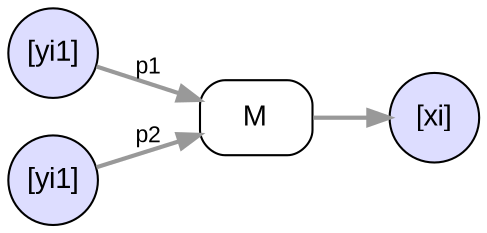 digraph d {
	node [fontname = "Arial"];
	edge [fontname = "Arial", fontsize=11,color="#999999", penwidth=2, weight=1];

	rankdir=LR
	subgraph list {
		node [shape=circle, style=filled, fillcolor="#DDDDFF", fixedsize=true, width=0.6]
		xi [label="[xi]"]
		yi1 [label="[yi1]"]
		yi2 [label="[yi1]"]
		}
	subgraph process {
		node [shape=box, style=rounded]
		M
	}
yi1 -> M [label="p1"]
yi2 -> M [label="p2"]
M -> xi
}
